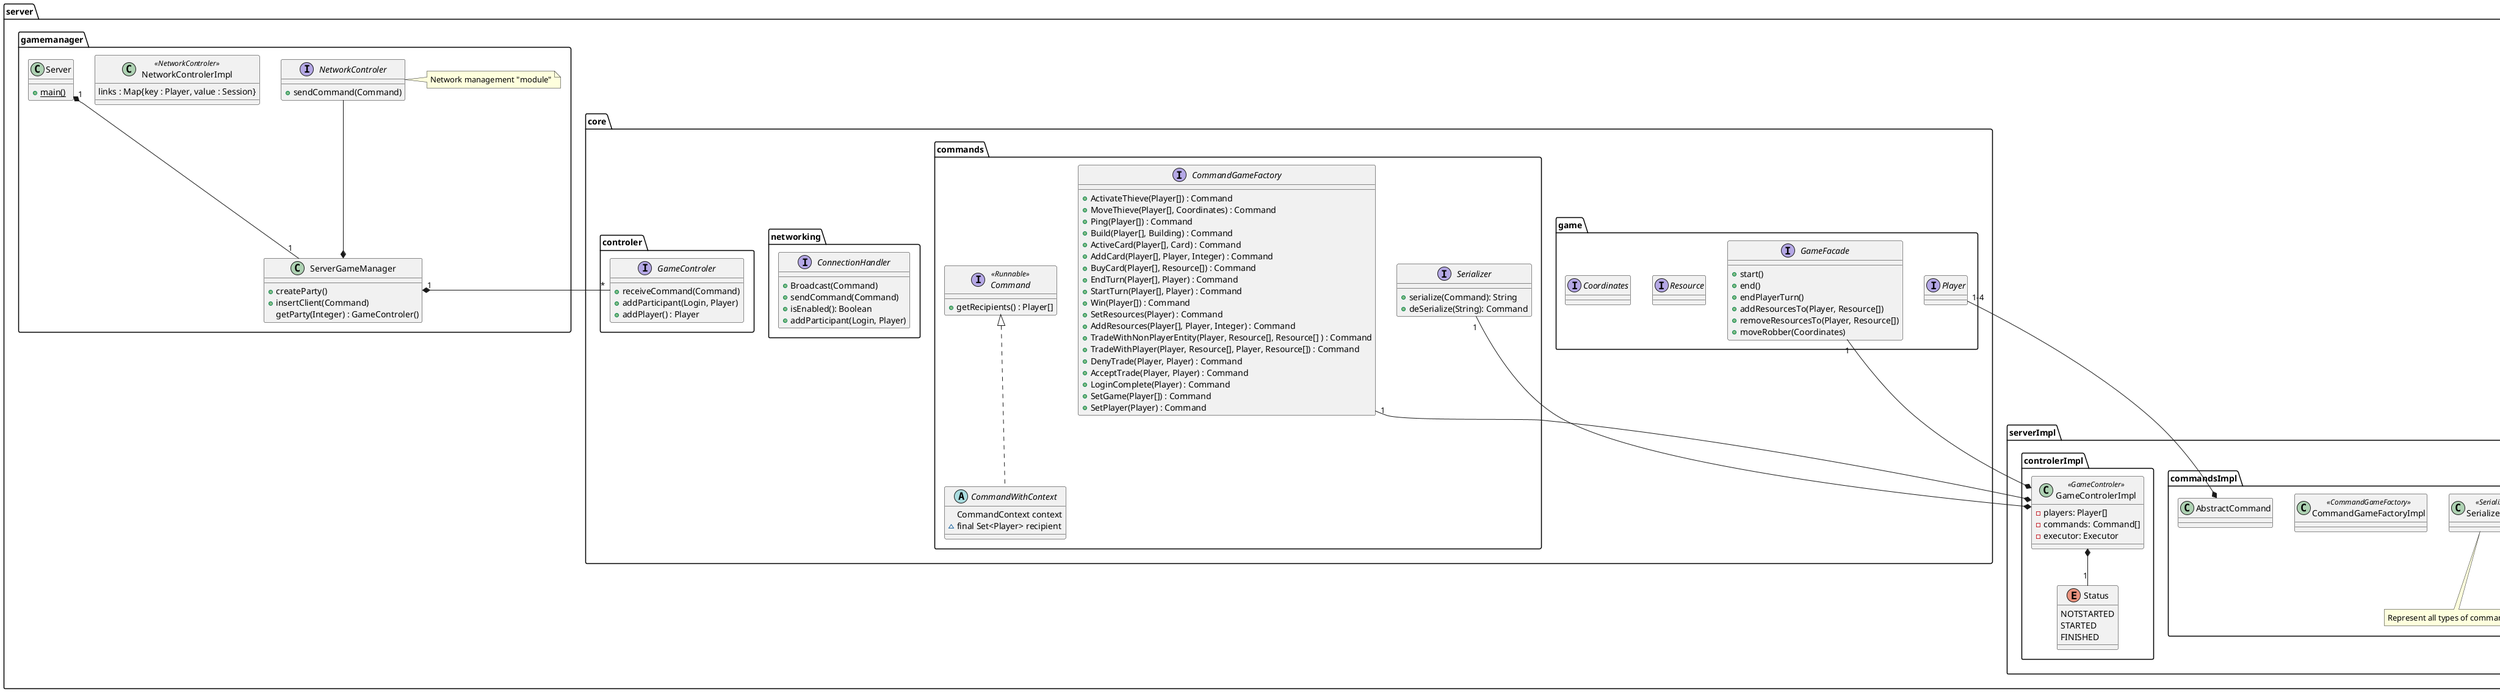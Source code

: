 @startuml
package server {
    package core {
        package game {
        	interface Player{}
        	interface Resource{}
        	interface Coordinates{}
            interface GameFacade {
	        	+start()
	        	+end()
	        	+endPlayerTurn()
	        	+addResourcesTo(Player, Resource[])
	        	+removeResourcesTo(Player, Resource[])
	        	+moveRobber(Coordinates)
            }
        }
        package commands {
	    	
            interface CommandGameFactory {
            	+ActivateThieve(Player[]) : Command
            	+MoveThieve(Player[], Coordinates) : Command
            	+Ping(Player[]) : Command
            	+Build(Player[], Building) : Command
            	+ActiveCard(Player[], Card) : Command
            	+AddCard(Player[], Player, Integer) : Command
            	+BuyCard(Player[], Resource[]) : Command
            	+EndTurn(Player[], Player) : Command
            	+StartTurn(Player[], Player) : Command
            	+Win(Player[]) : Command
            	+SetResources(Player) : Command
            	+AddResources(Player[], Player, Integer) : Command
            	+TradeWithNonPlayerEntity(Player, Resource[], Resource[] ) : Command
            	+TradeWithPlayer(Player, Resource[], Player, Resource[]) : Command
            	+DenyTrade(Player, Player) : Command
            	+AcceptTrade(Player, Player) : Command
            	+LoginComplete(Player) : Command
            	+SetGame(Player[]) : Command
            	+SetPlayer(Player) : Command
            }
            interface Command <<Runnable>>{
                +getRecipients() : Player[]
            }

            interface Serializer {
                +serialize(Command): String
                +deSerialize(String): Command
            }
            
            abstract CommandWithContext implements Command{
            CommandContext context
            ~ final Set<Player> recipient
            }
        }

        package networking {
            interface ConnectionHandler {
                +Broadcast(Command)
                +sendCommand(Command)
                +isEnabled(): Boolean
                +addParticipant(Login, Player)
            }
        }

        package controler {
            
            interface GameControler {
                +receiveCommand(Command)
                +addParticipant(Login, Player)
                +addPlayer() : Player
            }

        }

    }
      
    package serverImpl {
        package commandsImpl {
            class SerializerImpl <<Serializer>>{}
            note bottom : Represent all types of commands.
            class CommandGameFactoryImpl <<CommandGameFactory>>{}
            AbstractCommand *-- "1-4"  Player
        }

        package controlerImpl {
        
	        Enum Status{
    	   		NOTSTARTED
    	   		STARTED
    	   		FINISHED
	        }

            class GameControlerImpl <<GameControler>>{
                -players: Player[]
                -commands: Command[]
				-executor: Executor
            }
            GameControlerImpl *-up- "1" CommandGameFactory
            GameControlerImpl *-up- "1" GameFacade
            GameControlerImpl *-up- "1" Serializer
            GameControlerImpl *-- "1" Status
            
        }
    }
 
    
    package gamemanager{
		    class ServerGameManager{
		    	+createParty()
		    	+insertClient(Command)
		    	getParty(Integer) : GameControler()
		    }
		    
		    
		    interface NetworkControler {
            	+sendCommand(Command)
            }
            note right: Network management "module"
            
		    class NetworkControlerImpl <<NetworkControler>>{
		    	links : Map{key : Player, value : Session} 
		    }
		    
		    
			
		    class Server {
		        {static}+main()
		    }
		    
		    ServerGameManager "1" *-right- "*" GameControler
		    Server "1" *-down- "1" ServerGameManager
            ServerGameManager *-up- NetworkControler
    
    }

}
@enduml
